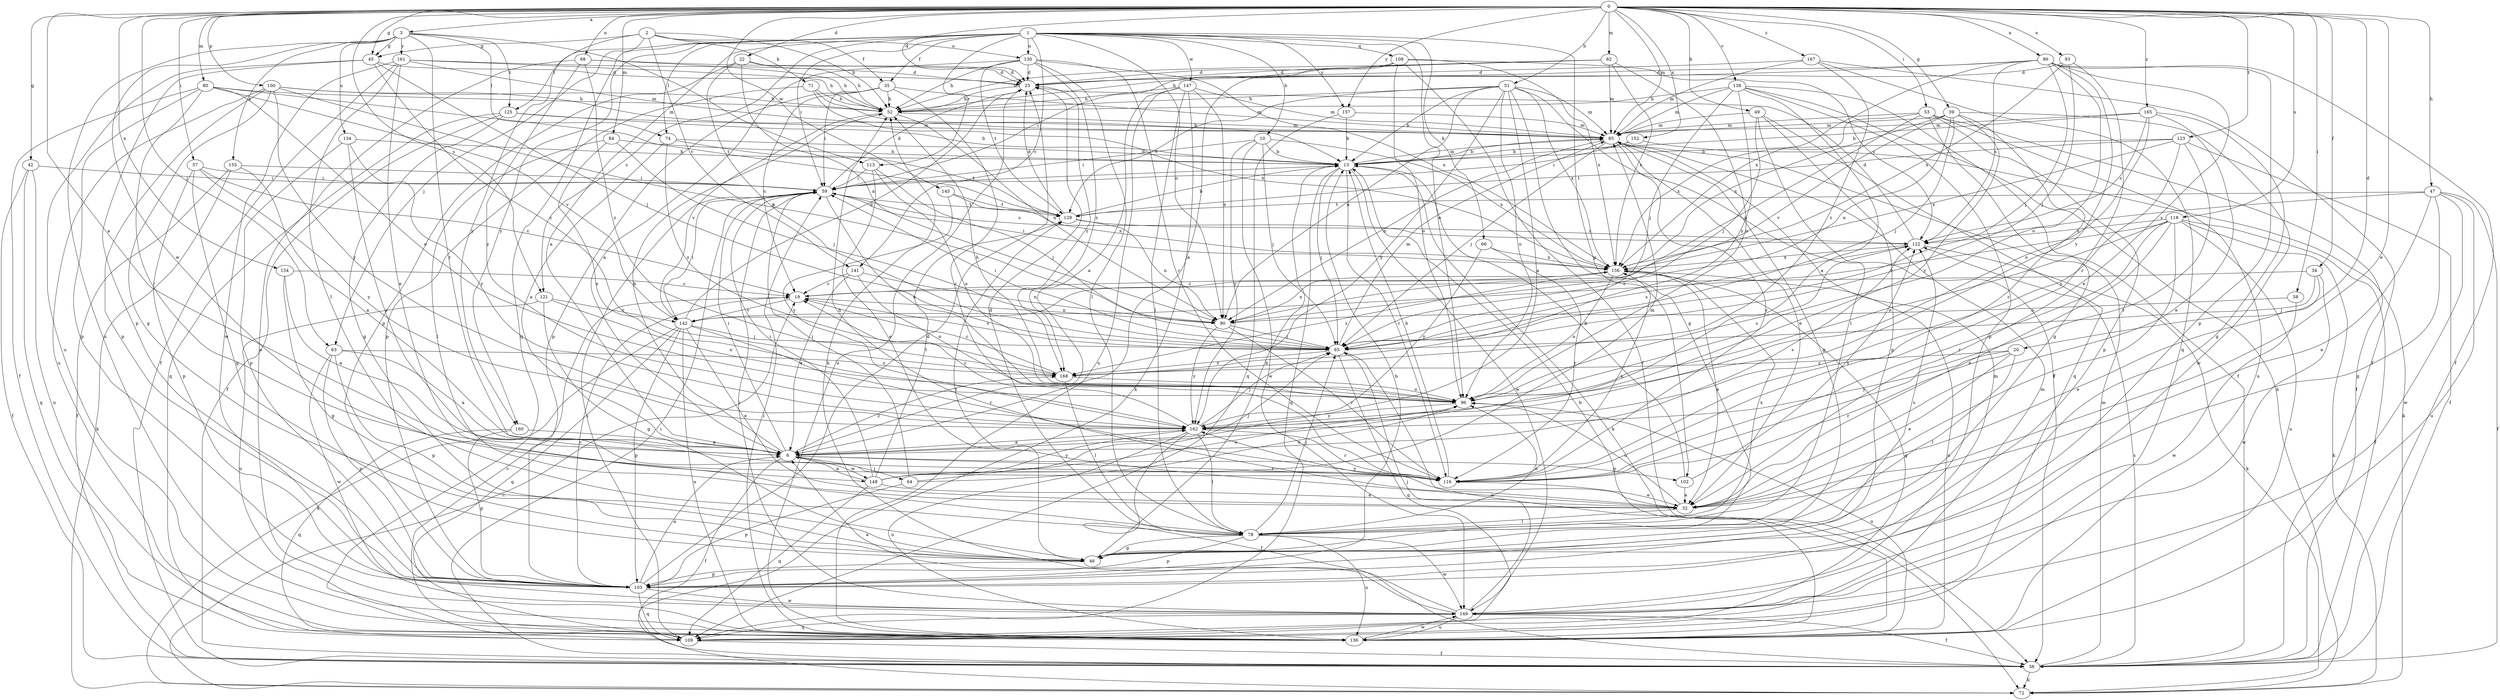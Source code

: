 strict digraph  {
0;
1;
2;
3;
6;
10;
13;
19;
20;
22;
25;
32;
34;
35;
38;
39;
42;
45;
46;
47;
49;
51;
52;
53;
57;
58;
59;
63;
64;
65;
66;
71;
72;
74;
78;
80;
82;
84;
85;
86;
88;
90;
93;
96;
100;
102;
103;
108;
109;
113;
116;
118;
121;
122;
123;
125;
129;
130;
134;
136;
138;
141;
142;
145;
147;
148;
149;
152;
154;
155;
156;
157;
160;
161;
162;
165;
167;
168;
0 -> 3  [label=a];
0 -> 6  [label=a];
0 -> 20  [label=d];
0 -> 22  [label=d];
0 -> 25  [label=d];
0 -> 32  [label=e];
0 -> 34  [label=f];
0 -> 39  [label=g];
0 -> 42  [label=g];
0 -> 45  [label=g];
0 -> 47  [label=h];
0 -> 49  [label=h];
0 -> 51  [label=h];
0 -> 53  [label=i];
0 -> 57  [label=i];
0 -> 58  [label=i];
0 -> 63  [label=j];
0 -> 80  [label=m];
0 -> 82  [label=m];
0 -> 84  [label=m];
0 -> 85  [label=m];
0 -> 86  [label=n];
0 -> 88  [label=n];
0 -> 93  [label=o];
0 -> 100  [label=p];
0 -> 118  [label=s];
0 -> 121  [label=s];
0 -> 123  [label=t];
0 -> 138  [label=v];
0 -> 145  [label=w];
0 -> 152  [label=x];
0 -> 154  [label=x];
0 -> 157  [label=y];
0 -> 165  [label=z];
0 -> 167  [label=z];
1 -> 6  [label=a];
1 -> 10  [label=b];
1 -> 35  [label=f];
1 -> 59  [label=i];
1 -> 66  [label=k];
1 -> 74  [label=l];
1 -> 90  [label=n];
1 -> 96  [label=o];
1 -> 102  [label=p];
1 -> 108  [label=q];
1 -> 109  [label=q];
1 -> 113  [label=r];
1 -> 121  [label=s];
1 -> 125  [label=t];
1 -> 130  [label=u];
1 -> 141  [label=v];
1 -> 147  [label=w];
1 -> 157  [label=y];
1 -> 160  [label=y];
2 -> 35  [label=f];
2 -> 45  [label=g];
2 -> 52  [label=h];
2 -> 63  [label=j];
2 -> 71  [label=k];
2 -> 130  [label=u];
2 -> 141  [label=v];
2 -> 160  [label=y];
3 -> 45  [label=g];
3 -> 74  [label=l];
3 -> 113  [label=r];
3 -> 116  [label=r];
3 -> 125  [label=t];
3 -> 134  [label=u];
3 -> 136  [label=u];
3 -> 148  [label=w];
3 -> 155  [label=x];
3 -> 161  [label=y];
6 -> 38  [label=f];
6 -> 52  [label=h];
6 -> 59  [label=i];
6 -> 64  [label=j];
6 -> 102  [label=p];
6 -> 116  [label=r];
6 -> 122  [label=s];
6 -> 148  [label=w];
6 -> 168  [label=z];
10 -> 13  [label=b];
10 -> 59  [label=i];
10 -> 65  [label=j];
10 -> 149  [label=w];
10 -> 156  [label=x];
10 -> 162  [label=y];
13 -> 59  [label=i];
13 -> 65  [label=j];
13 -> 72  [label=k];
13 -> 85  [label=m];
13 -> 109  [label=q];
13 -> 116  [label=r];
13 -> 149  [label=w];
19 -> 90  [label=n];
19 -> 142  [label=v];
20 -> 32  [label=e];
20 -> 78  [label=l];
20 -> 116  [label=r];
20 -> 162  [label=y];
20 -> 168  [label=z];
22 -> 25  [label=d];
22 -> 52  [label=h];
22 -> 65  [label=j];
22 -> 90  [label=n];
22 -> 103  [label=p];
25 -> 52  [label=h];
25 -> 136  [label=u];
25 -> 168  [label=z];
32 -> 52  [label=h];
32 -> 78  [label=l];
32 -> 96  [label=o];
32 -> 162  [label=y];
34 -> 19  [label=c];
34 -> 32  [label=e];
34 -> 65  [label=j];
34 -> 149  [label=w];
35 -> 19  [label=c];
35 -> 52  [label=h];
35 -> 59  [label=i];
35 -> 85  [label=m];
35 -> 103  [label=p];
35 -> 116  [label=r];
38 -> 59  [label=i];
38 -> 72  [label=k];
38 -> 85  [label=m];
38 -> 122  [label=s];
39 -> 65  [label=j];
39 -> 85  [label=m];
39 -> 90  [label=n];
39 -> 116  [label=r];
39 -> 142  [label=v];
39 -> 149  [label=w];
39 -> 156  [label=x];
39 -> 162  [label=y];
42 -> 38  [label=f];
42 -> 59  [label=i];
42 -> 109  [label=q];
42 -> 136  [label=u];
45 -> 25  [label=d];
45 -> 65  [label=j];
45 -> 103  [label=p];
45 -> 136  [label=u];
45 -> 168  [label=z];
46 -> 13  [label=b];
46 -> 103  [label=p];
46 -> 122  [label=s];
46 -> 129  [label=t];
47 -> 32  [label=e];
47 -> 38  [label=f];
47 -> 46  [label=g];
47 -> 122  [label=s];
47 -> 129  [label=t];
47 -> 136  [label=u];
47 -> 149  [label=w];
49 -> 65  [label=j];
49 -> 78  [label=l];
49 -> 85  [label=m];
49 -> 103  [label=p];
49 -> 109  [label=q];
51 -> 6  [label=a];
51 -> 13  [label=b];
51 -> 38  [label=f];
51 -> 46  [label=g];
51 -> 52  [label=h];
51 -> 85  [label=m];
51 -> 90  [label=n];
51 -> 96  [label=o];
51 -> 129  [label=t];
51 -> 156  [label=x];
51 -> 162  [label=y];
52 -> 85  [label=m];
52 -> 90  [label=n];
52 -> 142  [label=v];
53 -> 38  [label=f];
53 -> 46  [label=g];
53 -> 85  [label=m];
53 -> 90  [label=n];
53 -> 103  [label=p];
53 -> 136  [label=u];
53 -> 156  [label=x];
57 -> 19  [label=c];
57 -> 46  [label=g];
57 -> 59  [label=i];
57 -> 103  [label=p];
57 -> 162  [label=y];
58 -> 90  [label=n];
58 -> 149  [label=w];
59 -> 25  [label=d];
59 -> 96  [label=o];
59 -> 122  [label=s];
59 -> 129  [label=t];
63 -> 6  [label=a];
63 -> 46  [label=g];
63 -> 103  [label=p];
63 -> 149  [label=w];
63 -> 168  [label=z];
64 -> 59  [label=i];
64 -> 65  [label=j];
64 -> 96  [label=o];
64 -> 103  [label=p];
65 -> 19  [label=c];
65 -> 59  [label=i];
65 -> 85  [label=m];
65 -> 109  [label=q];
65 -> 122  [label=s];
65 -> 136  [label=u];
65 -> 168  [label=z];
66 -> 116  [label=r];
66 -> 156  [label=x];
66 -> 162  [label=y];
71 -> 13  [label=b];
71 -> 52  [label=h];
71 -> 103  [label=p];
71 -> 156  [label=x];
72 -> 19  [label=c];
74 -> 6  [label=a];
74 -> 13  [label=b];
74 -> 129  [label=t];
74 -> 168  [label=z];
78 -> 25  [label=d];
78 -> 46  [label=g];
78 -> 65  [label=j];
78 -> 96  [label=o];
78 -> 103  [label=p];
78 -> 136  [label=u];
78 -> 149  [label=w];
78 -> 156  [label=x];
80 -> 38  [label=f];
80 -> 52  [label=h];
80 -> 96  [label=o];
80 -> 103  [label=p];
80 -> 116  [label=r];
80 -> 129  [label=t];
80 -> 142  [label=v];
82 -> 25  [label=d];
82 -> 52  [label=h];
82 -> 59  [label=i];
82 -> 85  [label=m];
82 -> 96  [label=o];
82 -> 156  [label=x];
84 -> 13  [label=b];
84 -> 65  [label=j];
84 -> 78  [label=l];
84 -> 162  [label=y];
85 -> 13  [label=b];
85 -> 32  [label=e];
85 -> 46  [label=g];
85 -> 65  [label=j];
85 -> 90  [label=n];
85 -> 116  [label=r];
86 -> 25  [label=d];
86 -> 32  [label=e];
86 -> 38  [label=f];
86 -> 52  [label=h];
86 -> 65  [label=j];
86 -> 96  [label=o];
86 -> 103  [label=p];
86 -> 122  [label=s];
86 -> 156  [label=x];
86 -> 162  [label=y];
88 -> 25  [label=d];
88 -> 52  [label=h];
88 -> 136  [label=u];
88 -> 162  [label=y];
88 -> 168  [label=z];
90 -> 65  [label=j];
90 -> 116  [label=r];
90 -> 156  [label=x];
90 -> 162  [label=y];
93 -> 25  [label=d];
93 -> 65  [label=j];
93 -> 116  [label=r];
93 -> 156  [label=x];
96 -> 52  [label=h];
96 -> 122  [label=s];
96 -> 162  [label=y];
100 -> 46  [label=g];
100 -> 52  [label=h];
100 -> 85  [label=m];
100 -> 90  [label=n];
100 -> 103  [label=p];
100 -> 136  [label=u];
100 -> 162  [label=y];
102 -> 13  [label=b];
102 -> 32  [label=e];
102 -> 122  [label=s];
103 -> 6  [label=a];
103 -> 13  [label=b];
103 -> 19  [label=c];
103 -> 25  [label=d];
103 -> 109  [label=q];
103 -> 149  [label=w];
108 -> 6  [label=a];
108 -> 25  [label=d];
108 -> 38  [label=f];
108 -> 96  [label=o];
108 -> 122  [label=s];
108 -> 156  [label=x];
109 -> 19  [label=c];
109 -> 38  [label=f];
109 -> 59  [label=i];
109 -> 85  [label=m];
113 -> 32  [label=e];
113 -> 59  [label=i];
113 -> 65  [label=j];
113 -> 96  [label=o];
116 -> 13  [label=b];
116 -> 32  [label=e];
116 -> 156  [label=x];
118 -> 32  [label=e];
118 -> 38  [label=f];
118 -> 72  [label=k];
118 -> 78  [label=l];
118 -> 96  [label=o];
118 -> 116  [label=r];
118 -> 122  [label=s];
118 -> 136  [label=u];
118 -> 142  [label=v];
121 -> 46  [label=g];
121 -> 96  [label=o];
121 -> 136  [label=u];
121 -> 142  [label=v];
122 -> 25  [label=d];
122 -> 72  [label=k];
122 -> 156  [label=x];
123 -> 13  [label=b];
123 -> 38  [label=f];
123 -> 116  [label=r];
123 -> 129  [label=t];
123 -> 156  [label=x];
123 -> 162  [label=y];
125 -> 13  [label=b];
125 -> 38  [label=f];
125 -> 46  [label=g];
125 -> 85  [label=m];
125 -> 109  [label=q];
129 -> 13  [label=b];
129 -> 25  [label=d];
129 -> 90  [label=n];
129 -> 122  [label=s];
130 -> 6  [label=a];
130 -> 25  [label=d];
130 -> 52  [label=h];
130 -> 78  [label=l];
130 -> 116  [label=r];
130 -> 129  [label=t];
130 -> 156  [label=x];
130 -> 168  [label=z];
134 -> 13  [label=b];
134 -> 103  [label=p];
134 -> 116  [label=r];
134 -> 162  [label=y];
136 -> 13  [label=b];
136 -> 59  [label=i];
136 -> 96  [label=o];
136 -> 149  [label=w];
138 -> 6  [label=a];
138 -> 38  [label=f];
138 -> 52  [label=h];
138 -> 65  [label=j];
138 -> 72  [label=k];
138 -> 85  [label=m];
138 -> 103  [label=p];
138 -> 168  [label=z];
141 -> 6  [label=a];
141 -> 19  [label=c];
141 -> 90  [label=n];
141 -> 96  [label=o];
142 -> 25  [label=d];
142 -> 32  [label=e];
142 -> 59  [label=i];
142 -> 65  [label=j];
142 -> 72  [label=k];
142 -> 103  [label=p];
142 -> 109  [label=q];
142 -> 116  [label=r];
142 -> 136  [label=u];
145 -> 129  [label=t];
145 -> 156  [label=x];
145 -> 162  [label=y];
147 -> 6  [label=a];
147 -> 52  [label=h];
147 -> 72  [label=k];
147 -> 78  [label=l];
147 -> 85  [label=m];
147 -> 90  [label=n];
147 -> 136  [label=u];
148 -> 6  [label=a];
148 -> 32  [label=e];
148 -> 59  [label=i];
148 -> 85  [label=m];
148 -> 96  [label=o];
148 -> 109  [label=q];
148 -> 129  [label=t];
148 -> 162  [label=y];
149 -> 6  [label=a];
149 -> 38  [label=f];
149 -> 52  [label=h];
149 -> 59  [label=i];
149 -> 65  [label=j];
149 -> 85  [label=m];
149 -> 109  [label=q];
149 -> 136  [label=u];
152 -> 13  [label=b];
152 -> 59  [label=i];
152 -> 72  [label=k];
154 -> 6  [label=a];
154 -> 19  [label=c];
154 -> 46  [label=g];
155 -> 6  [label=a];
155 -> 38  [label=f];
155 -> 59  [label=i];
155 -> 72  [label=k];
156 -> 19  [label=c];
156 -> 32  [label=e];
156 -> 59  [label=i];
156 -> 96  [label=o];
156 -> 109  [label=q];
156 -> 136  [label=u];
156 -> 168  [label=z];
157 -> 13  [label=b];
157 -> 85  [label=m];
157 -> 109  [label=q];
160 -> 6  [label=a];
160 -> 103  [label=p];
160 -> 109  [label=q];
161 -> 25  [label=d];
161 -> 32  [label=e];
161 -> 38  [label=f];
161 -> 52  [label=h];
161 -> 78  [label=l];
161 -> 85  [label=m];
161 -> 149  [label=w];
162 -> 6  [label=a];
162 -> 19  [label=c];
162 -> 38  [label=f];
162 -> 65  [label=j];
162 -> 78  [label=l];
162 -> 116  [label=r];
162 -> 136  [label=u];
165 -> 13  [label=b];
165 -> 32  [label=e];
165 -> 46  [label=g];
165 -> 85  [label=m];
165 -> 96  [label=o];
165 -> 122  [label=s];
167 -> 25  [label=d];
167 -> 38  [label=f];
167 -> 85  [label=m];
167 -> 109  [label=q];
167 -> 168  [label=z];
168 -> 19  [label=c];
168 -> 78  [label=l];
168 -> 96  [label=o];
}
